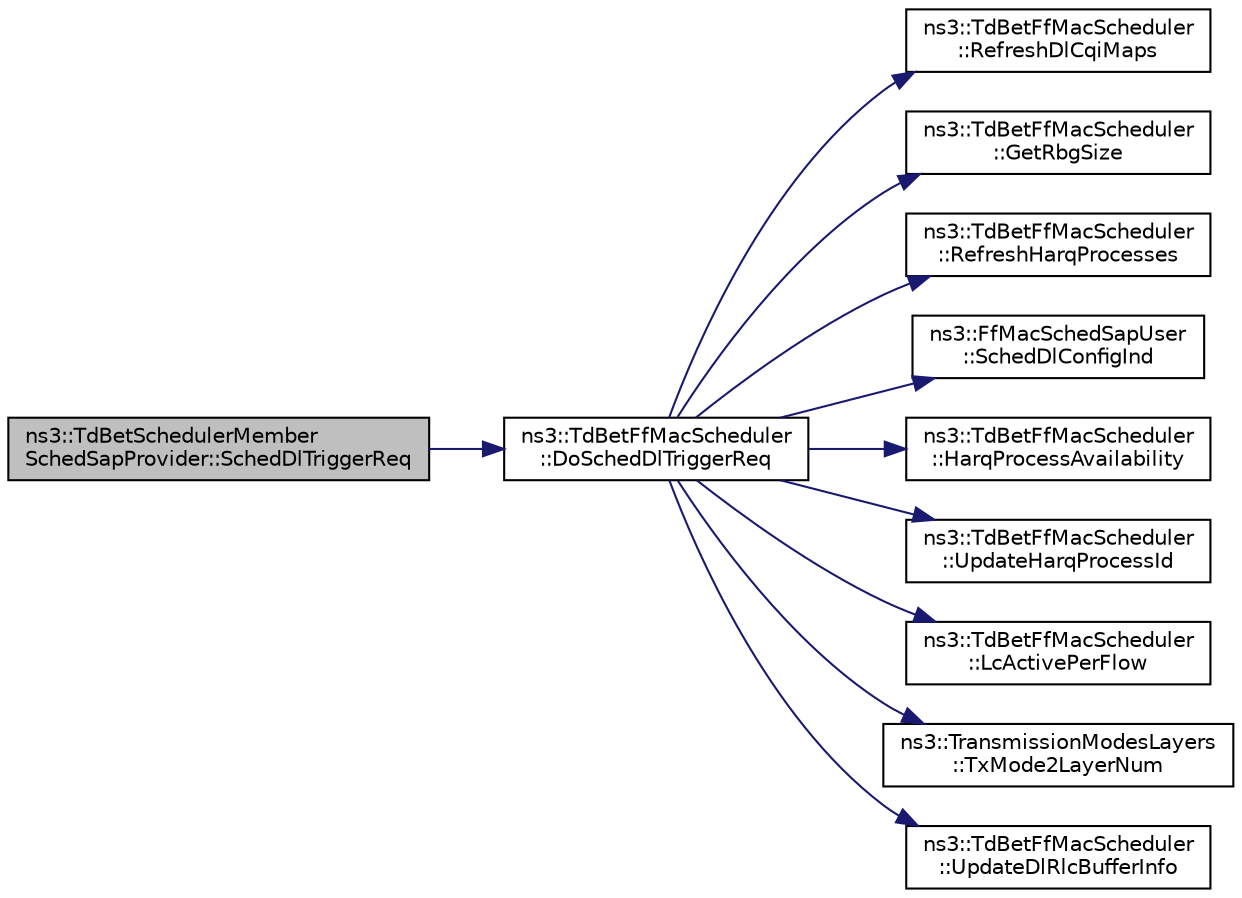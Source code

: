 digraph "ns3::TdBetSchedulerMemberSchedSapProvider::SchedDlTriggerReq"
{
  edge [fontname="Helvetica",fontsize="10",labelfontname="Helvetica",labelfontsize="10"];
  node [fontname="Helvetica",fontsize="10",shape=record];
  rankdir="LR";
  Node1 [label="ns3::TdBetSchedulerMember\lSchedSapProvider::SchedDlTriggerReq",height=0.2,width=0.4,color="black", fillcolor="grey75", style="filled", fontcolor="black"];
  Node1 -> Node2 [color="midnightblue",fontsize="10",style="solid"];
  Node2 [label="ns3::TdBetFfMacScheduler\l::DoSchedDlTriggerReq",height=0.2,width=0.4,color="black", fillcolor="white", style="filled",URL="$d5/dee/classns3_1_1TdBetFfMacScheduler.html#a1412adaa69a56d47a7a9ae2fec1401d9"];
  Node2 -> Node3 [color="midnightblue",fontsize="10",style="solid"];
  Node3 [label="ns3::TdBetFfMacScheduler\l::RefreshDlCqiMaps",height=0.2,width=0.4,color="black", fillcolor="white", style="filled",URL="$d5/dee/classns3_1_1TdBetFfMacScheduler.html#a7b16f92e532fbd06ee099933b0f57a8c"];
  Node2 -> Node4 [color="midnightblue",fontsize="10",style="solid"];
  Node4 [label="ns3::TdBetFfMacScheduler\l::GetRbgSize",height=0.2,width=0.4,color="black", fillcolor="white", style="filled",URL="$d5/dee/classns3_1_1TdBetFfMacScheduler.html#a180d1d16bb6d0a4f9fcda5df9842ec4a"];
  Node2 -> Node5 [color="midnightblue",fontsize="10",style="solid"];
  Node5 [label="ns3::TdBetFfMacScheduler\l::RefreshHarqProcesses",height=0.2,width=0.4,color="black", fillcolor="white", style="filled",URL="$d5/dee/classns3_1_1TdBetFfMacScheduler.html#aafa15782e9b220093765a83939821534",tooltip="Refresh HARQ processes according to the timers. "];
  Node2 -> Node6 [color="midnightblue",fontsize="10",style="solid"];
  Node6 [label="ns3::FfMacSchedSapUser\l::SchedDlConfigInd",height=0.2,width=0.4,color="black", fillcolor="white", style="filled",URL="$df/d68/classns3_1_1FfMacSchedSapUser.html#a28f8484af5a32a45ee6c0e51770d83f7"];
  Node2 -> Node7 [color="midnightblue",fontsize="10",style="solid"];
  Node7 [label="ns3::TdBetFfMacScheduler\l::HarqProcessAvailability",height=0.2,width=0.4,color="black", fillcolor="white", style="filled",URL="$d5/dee/classns3_1_1TdBetFfMacScheduler.html#ad6d89e73b2b5b261805020cd24796303",tooltip="Return the availability of free process for the RNTI specified. "];
  Node2 -> Node8 [color="midnightblue",fontsize="10",style="solid"];
  Node8 [label="ns3::TdBetFfMacScheduler\l::UpdateHarqProcessId",height=0.2,width=0.4,color="black", fillcolor="white", style="filled",URL="$d5/dee/classns3_1_1TdBetFfMacScheduler.html#ad697cf496a65f679059f9fcd0850daa0",tooltip="Update and return a new process Id for the RNTI specified. "];
  Node2 -> Node9 [color="midnightblue",fontsize="10",style="solid"];
  Node9 [label="ns3::TdBetFfMacScheduler\l::LcActivePerFlow",height=0.2,width=0.4,color="black", fillcolor="white", style="filled",URL="$d5/dee/classns3_1_1TdBetFfMacScheduler.html#ad8a61f81356d42a3b622998823a32471"];
  Node2 -> Node10 [color="midnightblue",fontsize="10",style="solid"];
  Node10 [label="ns3::TransmissionModesLayers\l::TxMode2LayerNum",height=0.2,width=0.4,color="black", fillcolor="white", style="filled",URL="$dd/d16/classns3_1_1TransmissionModesLayers.html#a31f608b7bfaa77440fe4cb85ad035329"];
  Node2 -> Node11 [color="midnightblue",fontsize="10",style="solid"];
  Node11 [label="ns3::TdBetFfMacScheduler\l::UpdateDlRlcBufferInfo",height=0.2,width=0.4,color="black", fillcolor="white", style="filled",URL="$d5/dee/classns3_1_1TdBetFfMacScheduler.html#af71a8df6d7681bda2678aff1c77985fb"];
}
